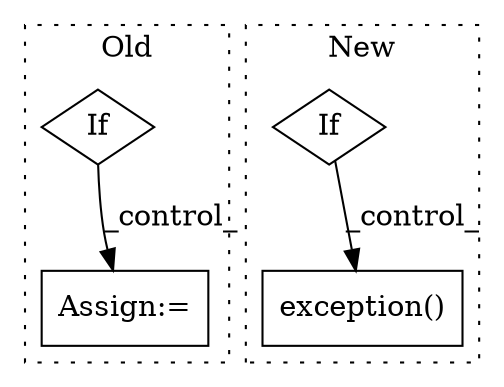 digraph G {
subgraph cluster0 {
1 [label="If" a="96" s="5217" l="3" shape="diamond"];
4 [label="Assign:=" a="68" s="5250" l="3" shape="box"];
label = "Old";
style="dotted";
}
subgraph cluster1 {
2 [label="exception()" a="75" s="4839,5001" l="17,1" shape="box"];
3 [label="If" a="96" s="4503" l="3" shape="diamond"];
label = "New";
style="dotted";
}
1 -> 4 [label="_control_"];
3 -> 2 [label="_control_"];
}